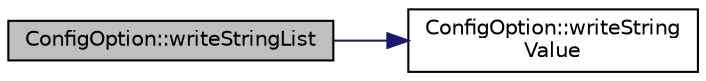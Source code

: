 digraph "ConfigOption::writeStringList"
{
 // LATEX_PDF_SIZE
  edge [fontname="Helvetica",fontsize="10",labelfontname="Helvetica",labelfontsize="10"];
  node [fontname="Helvetica",fontsize="10",shape=record];
  rankdir="LR";
  Node1 [label="ConfigOption::writeStringList",height=0.2,width=0.4,color="black", fillcolor="grey75", style="filled", fontcolor="black",tooltip=" "];
  Node1 -> Node2 [color="midnightblue",fontsize="10",style="solid"];
  Node2 [label="ConfigOption::writeString\lValue",height=0.2,width=0.4,color="black", fillcolor="white", style="filled",URL="$classConfigOption.html#ad429c027e06c526dbbc69d228c0a43f9",tooltip=" "];
}
